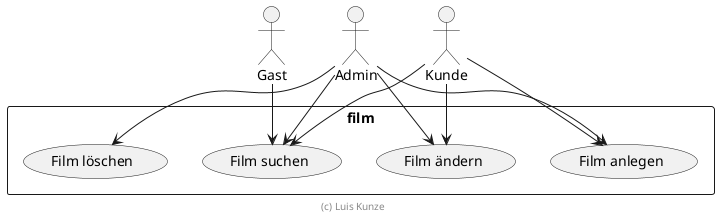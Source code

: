 ' Copyright (C) 2019 - present Juergen Zimmermann, Hochschule Karlsruhe
'
' This program is free software: you can redistribute it and/or modify
' it under the terms of the GNU General Public License as published by
' the Free Software Foundation, either version 3 of the License, or
' (at your option) any later version.
'
' This program is distributed in the hope that it will be useful,
' but WITHOUT ANY WARRANTY; without even the implied warranty of
' MERCHANTABILITY or FITNESS FOR A PARTICULAR PURPOSE.  See the
' GNU General Public License for more details.
'
' You should have received a copy of the GNU General Public License
' along with this program.  If not, see <https://www.gnu.org/licenses/>.

' Preview durch <Alt>d

@startuml Use Cases

actor Gast
actor Admin
actor Kunde

rectangle film {
    Gast --> (Film suchen)
    Admin --> (Film suchen)
    Admin --> (Film anlegen)
    Admin --> (Film ändern)
    Admin --> (Film löschen)
    Kunde --> (Film suchen)
    Kunde --> (Film anlegen)
    Kunde --> (Film ändern)
}

footer (c) Luis Kunze

@enduml
